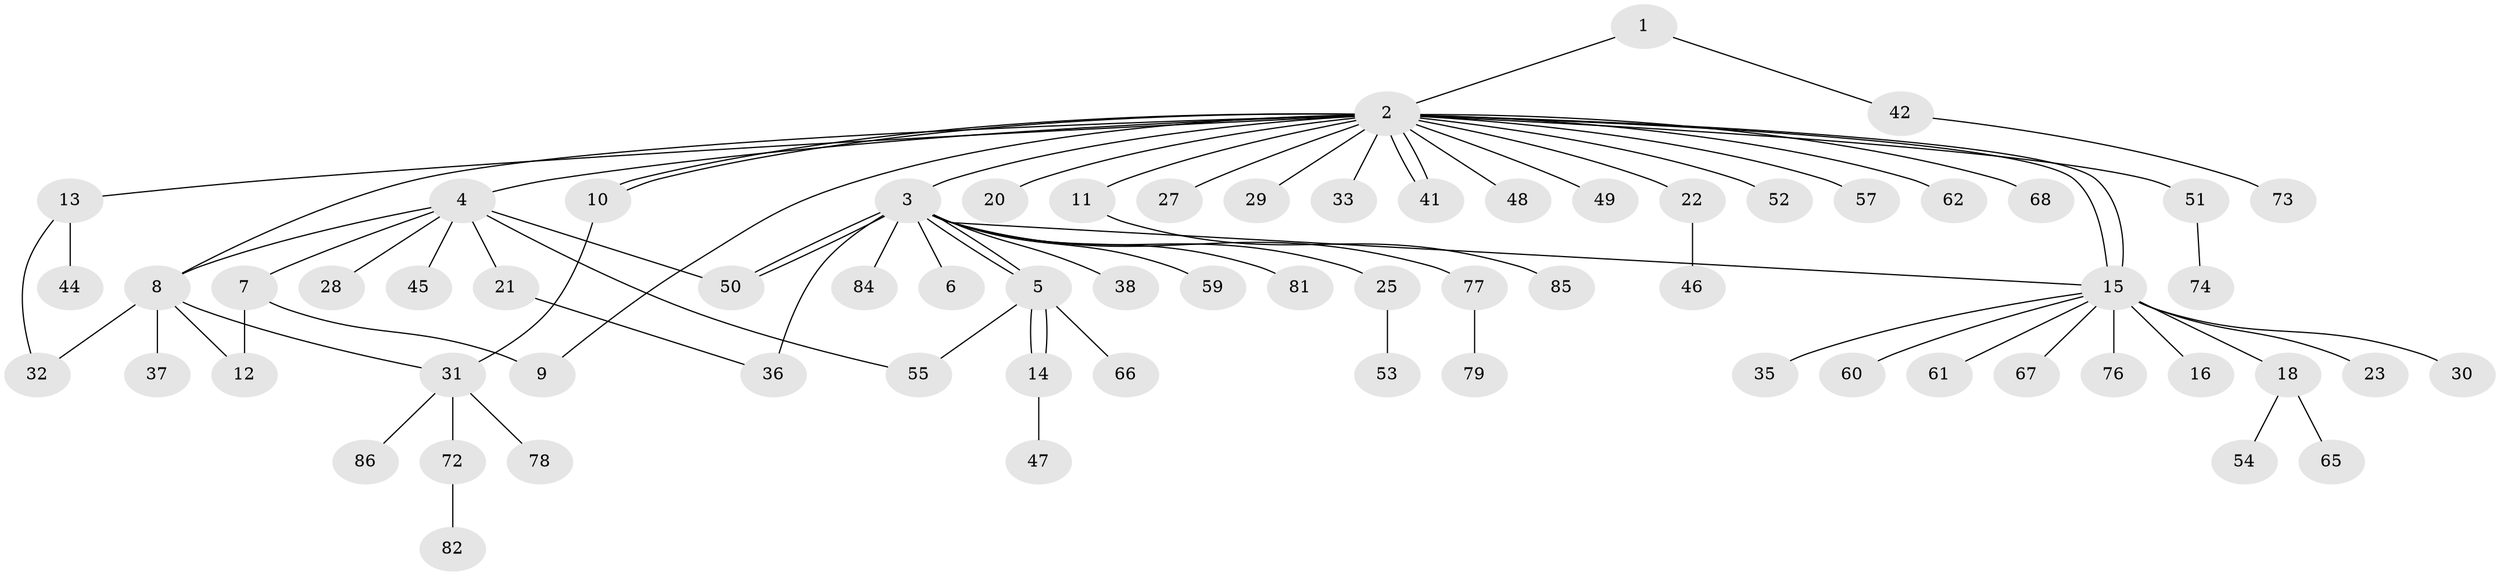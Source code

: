 // Generated by graph-tools (version 1.1) at 2025/51/02/27/25 19:51:53]
// undirected, 68 vertices, 82 edges
graph export_dot {
graph [start="1"]
  node [color=gray90,style=filled];
  1 [super="+70"];
  2 [super="+17"];
  3 [super="+34"];
  4 [super="+39"];
  5 [super="+63"];
  6;
  7 [super="+56"];
  8 [super="+64"];
  9;
  10 [super="+40"];
  11;
  12 [super="+24"];
  13 [super="+19"];
  14;
  15 [super="+26"];
  16;
  18 [super="+83"];
  20;
  21 [super="+69"];
  22;
  23;
  25;
  27;
  28;
  29;
  30;
  31 [super="+58"];
  32;
  33;
  35;
  36;
  37;
  38 [super="+43"];
  41;
  42 [super="+75"];
  44;
  45;
  46 [super="+80"];
  47;
  48;
  49;
  50;
  51 [super="+71"];
  52;
  53;
  54;
  55;
  57;
  59;
  60;
  61;
  62;
  65;
  66;
  67;
  68;
  72;
  73;
  74;
  76;
  77;
  78;
  79;
  81;
  82;
  84;
  85;
  86;
  1 -- 2;
  1 -- 42;
  2 -- 3 [weight=2];
  2 -- 4;
  2 -- 8;
  2 -- 9;
  2 -- 10;
  2 -- 10;
  2 -- 11;
  2 -- 13;
  2 -- 15;
  2 -- 15;
  2 -- 20;
  2 -- 22;
  2 -- 27;
  2 -- 29;
  2 -- 33;
  2 -- 41;
  2 -- 41;
  2 -- 48;
  2 -- 49;
  2 -- 51;
  2 -- 57;
  2 -- 62;
  2 -- 68;
  2 -- 52;
  3 -- 5 [weight=2];
  3 -- 5;
  3 -- 6;
  3 -- 25;
  3 -- 50;
  3 -- 50;
  3 -- 77;
  3 -- 36;
  3 -- 38;
  3 -- 15;
  3 -- 81;
  3 -- 84;
  3 -- 59;
  4 -- 7;
  4 -- 8;
  4 -- 21;
  4 -- 28;
  4 -- 45;
  4 -- 50;
  4 -- 55;
  5 -- 14;
  5 -- 14;
  5 -- 55;
  5 -- 66;
  7 -- 9;
  7 -- 12;
  8 -- 12;
  8 -- 31;
  8 -- 32;
  8 -- 37;
  10 -- 31;
  11 -- 85;
  13 -- 32;
  13 -- 44;
  14 -- 47;
  15 -- 16;
  15 -- 18;
  15 -- 23;
  15 -- 30;
  15 -- 60;
  15 -- 61;
  15 -- 67;
  15 -- 76;
  15 -- 35;
  18 -- 54;
  18 -- 65;
  21 -- 36;
  22 -- 46;
  25 -- 53;
  31 -- 72;
  31 -- 78;
  31 -- 86;
  42 -- 73;
  51 -- 74;
  72 -- 82;
  77 -- 79;
}
